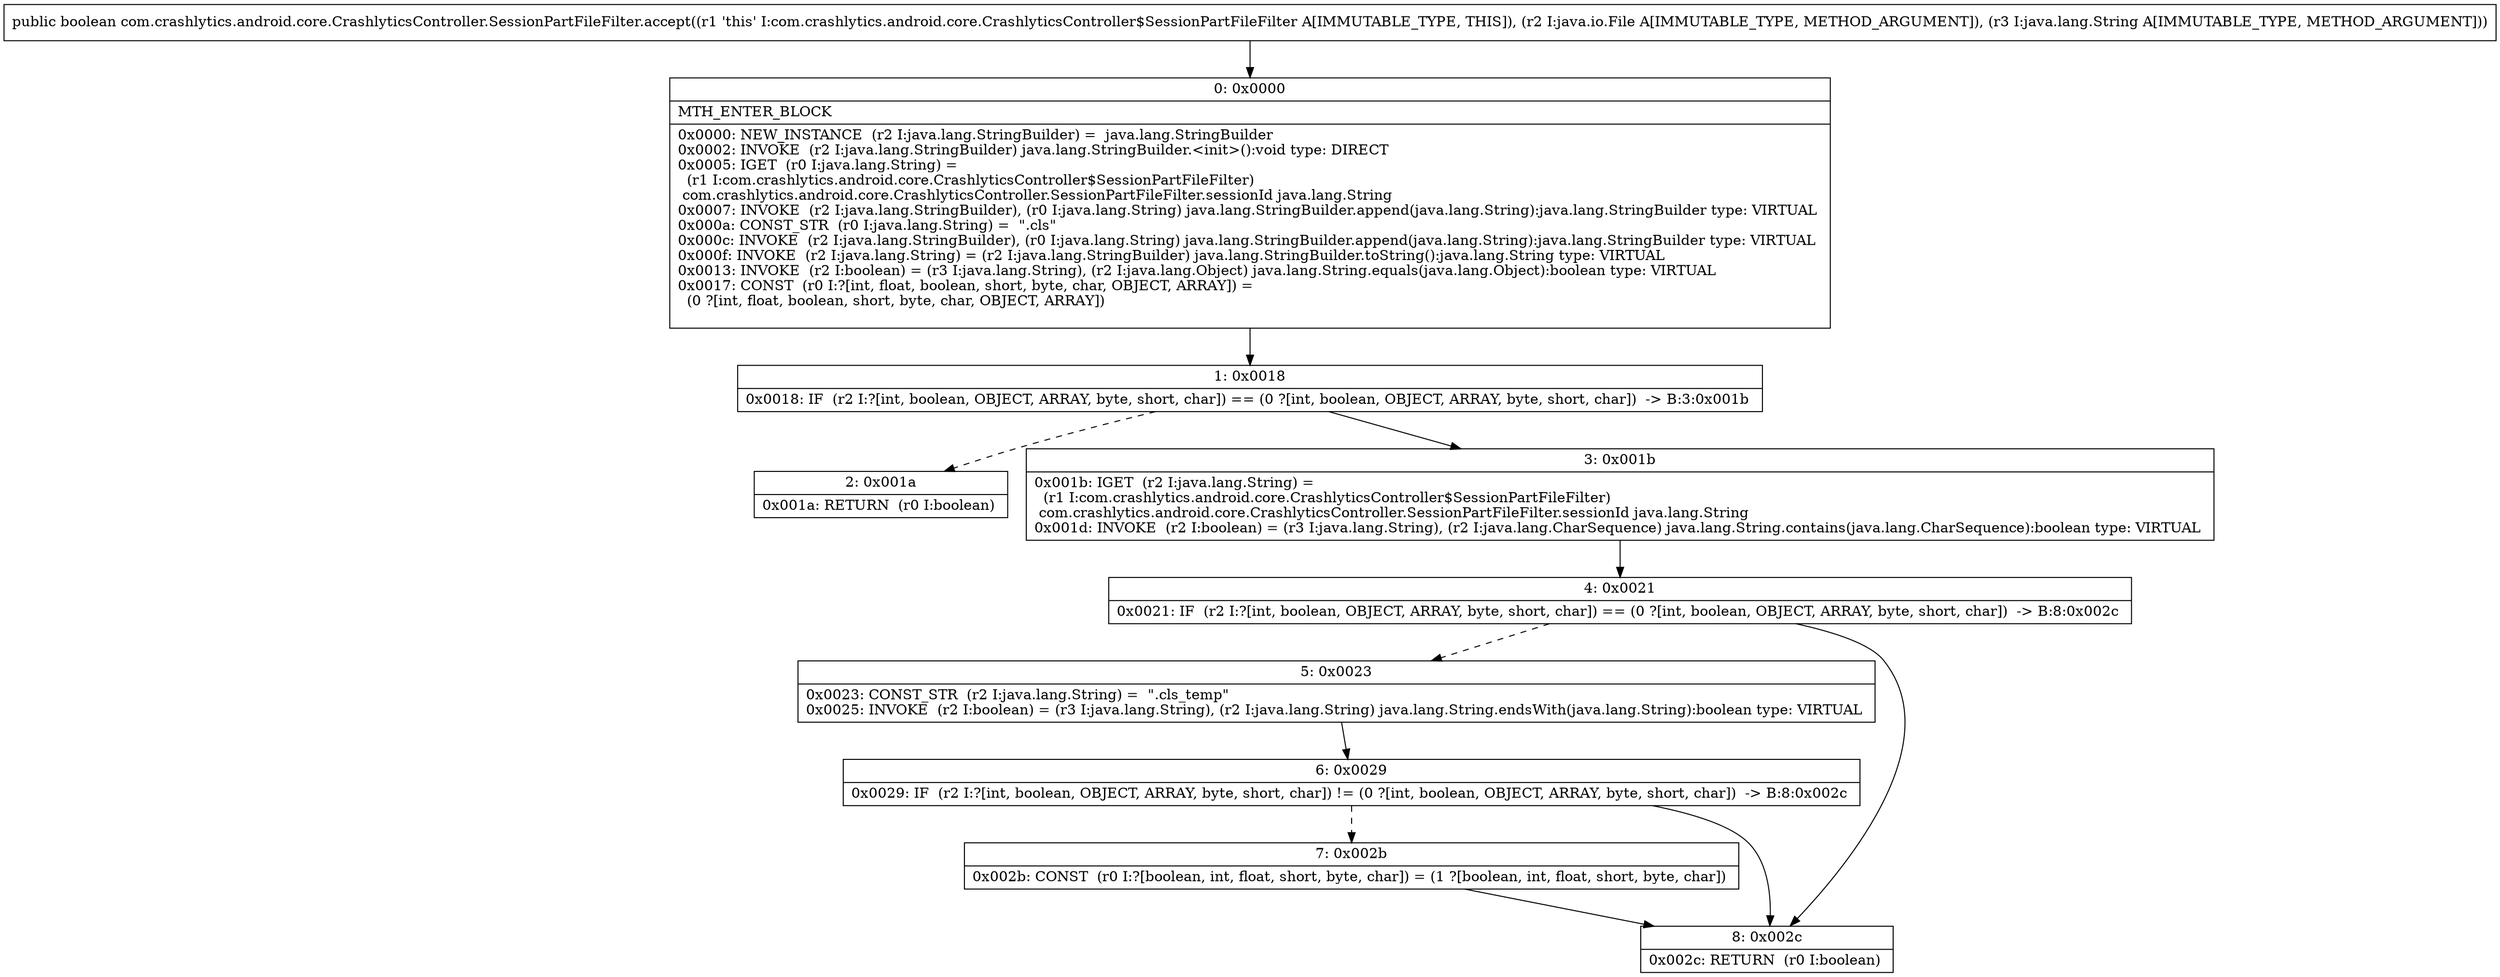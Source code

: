 digraph "CFG forcom.crashlytics.android.core.CrashlyticsController.SessionPartFileFilter.accept(Ljava\/io\/File;Ljava\/lang\/String;)Z" {
Node_0 [shape=record,label="{0\:\ 0x0000|MTH_ENTER_BLOCK\l|0x0000: NEW_INSTANCE  (r2 I:java.lang.StringBuilder) =  java.lang.StringBuilder \l0x0002: INVOKE  (r2 I:java.lang.StringBuilder) java.lang.StringBuilder.\<init\>():void type: DIRECT \l0x0005: IGET  (r0 I:java.lang.String) = \l  (r1 I:com.crashlytics.android.core.CrashlyticsController$SessionPartFileFilter)\l com.crashlytics.android.core.CrashlyticsController.SessionPartFileFilter.sessionId java.lang.String \l0x0007: INVOKE  (r2 I:java.lang.StringBuilder), (r0 I:java.lang.String) java.lang.StringBuilder.append(java.lang.String):java.lang.StringBuilder type: VIRTUAL \l0x000a: CONST_STR  (r0 I:java.lang.String) =  \".cls\" \l0x000c: INVOKE  (r2 I:java.lang.StringBuilder), (r0 I:java.lang.String) java.lang.StringBuilder.append(java.lang.String):java.lang.StringBuilder type: VIRTUAL \l0x000f: INVOKE  (r2 I:java.lang.String) = (r2 I:java.lang.StringBuilder) java.lang.StringBuilder.toString():java.lang.String type: VIRTUAL \l0x0013: INVOKE  (r2 I:boolean) = (r3 I:java.lang.String), (r2 I:java.lang.Object) java.lang.String.equals(java.lang.Object):boolean type: VIRTUAL \l0x0017: CONST  (r0 I:?[int, float, boolean, short, byte, char, OBJECT, ARRAY]) = \l  (0 ?[int, float, boolean, short, byte, char, OBJECT, ARRAY])\l \l}"];
Node_1 [shape=record,label="{1\:\ 0x0018|0x0018: IF  (r2 I:?[int, boolean, OBJECT, ARRAY, byte, short, char]) == (0 ?[int, boolean, OBJECT, ARRAY, byte, short, char])  \-\> B:3:0x001b \l}"];
Node_2 [shape=record,label="{2\:\ 0x001a|0x001a: RETURN  (r0 I:boolean) \l}"];
Node_3 [shape=record,label="{3\:\ 0x001b|0x001b: IGET  (r2 I:java.lang.String) = \l  (r1 I:com.crashlytics.android.core.CrashlyticsController$SessionPartFileFilter)\l com.crashlytics.android.core.CrashlyticsController.SessionPartFileFilter.sessionId java.lang.String \l0x001d: INVOKE  (r2 I:boolean) = (r3 I:java.lang.String), (r2 I:java.lang.CharSequence) java.lang.String.contains(java.lang.CharSequence):boolean type: VIRTUAL \l}"];
Node_4 [shape=record,label="{4\:\ 0x0021|0x0021: IF  (r2 I:?[int, boolean, OBJECT, ARRAY, byte, short, char]) == (0 ?[int, boolean, OBJECT, ARRAY, byte, short, char])  \-\> B:8:0x002c \l}"];
Node_5 [shape=record,label="{5\:\ 0x0023|0x0023: CONST_STR  (r2 I:java.lang.String) =  \".cls_temp\" \l0x0025: INVOKE  (r2 I:boolean) = (r3 I:java.lang.String), (r2 I:java.lang.String) java.lang.String.endsWith(java.lang.String):boolean type: VIRTUAL \l}"];
Node_6 [shape=record,label="{6\:\ 0x0029|0x0029: IF  (r2 I:?[int, boolean, OBJECT, ARRAY, byte, short, char]) != (0 ?[int, boolean, OBJECT, ARRAY, byte, short, char])  \-\> B:8:0x002c \l}"];
Node_7 [shape=record,label="{7\:\ 0x002b|0x002b: CONST  (r0 I:?[boolean, int, float, short, byte, char]) = (1 ?[boolean, int, float, short, byte, char]) \l}"];
Node_8 [shape=record,label="{8\:\ 0x002c|0x002c: RETURN  (r0 I:boolean) \l}"];
MethodNode[shape=record,label="{public boolean com.crashlytics.android.core.CrashlyticsController.SessionPartFileFilter.accept((r1 'this' I:com.crashlytics.android.core.CrashlyticsController$SessionPartFileFilter A[IMMUTABLE_TYPE, THIS]), (r2 I:java.io.File A[IMMUTABLE_TYPE, METHOD_ARGUMENT]), (r3 I:java.lang.String A[IMMUTABLE_TYPE, METHOD_ARGUMENT])) }"];
MethodNode -> Node_0;
Node_0 -> Node_1;
Node_1 -> Node_2[style=dashed];
Node_1 -> Node_3;
Node_3 -> Node_4;
Node_4 -> Node_5[style=dashed];
Node_4 -> Node_8;
Node_5 -> Node_6;
Node_6 -> Node_7[style=dashed];
Node_6 -> Node_8;
Node_7 -> Node_8;
}

